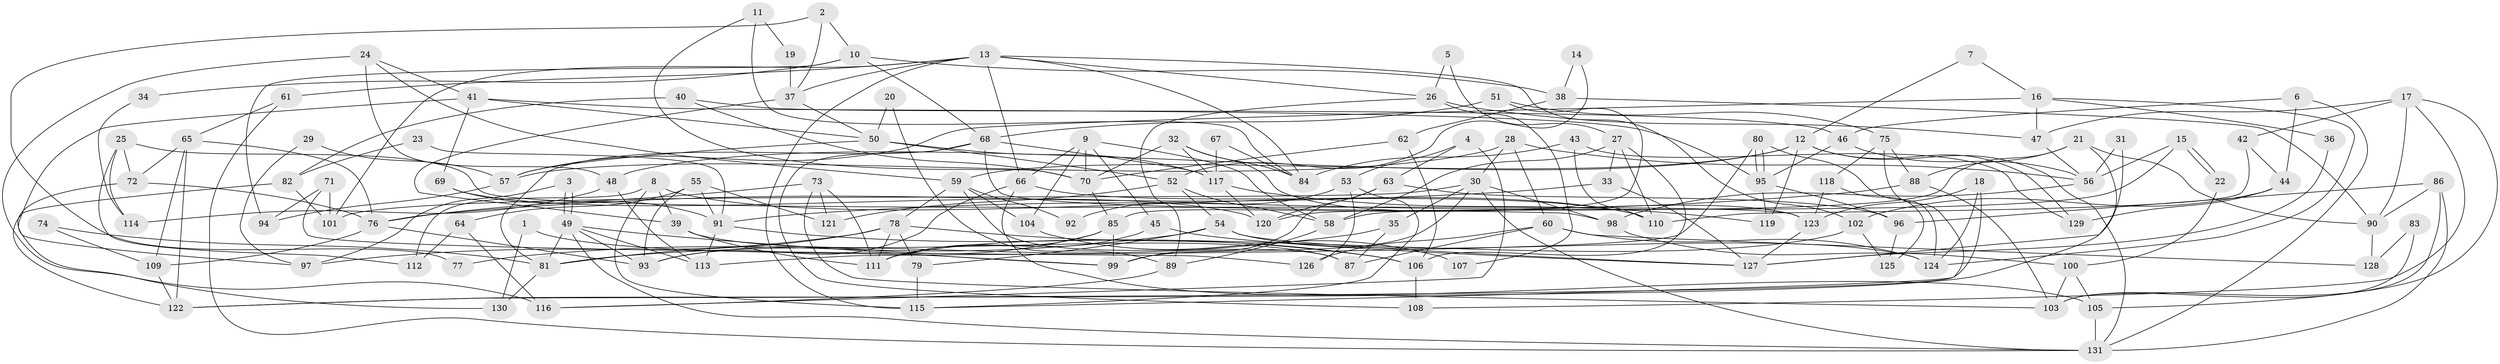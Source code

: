 // Generated by graph-tools (version 1.1) at 2025/36/03/09/25 02:36:18]
// undirected, 131 vertices, 262 edges
graph export_dot {
graph [start="1"]
  node [color=gray90,style=filled];
  1;
  2;
  3;
  4;
  5;
  6;
  7;
  8;
  9;
  10;
  11;
  12;
  13;
  14;
  15;
  16;
  17;
  18;
  19;
  20;
  21;
  22;
  23;
  24;
  25;
  26;
  27;
  28;
  29;
  30;
  31;
  32;
  33;
  34;
  35;
  36;
  37;
  38;
  39;
  40;
  41;
  42;
  43;
  44;
  45;
  46;
  47;
  48;
  49;
  50;
  51;
  52;
  53;
  54;
  55;
  56;
  57;
  58;
  59;
  60;
  61;
  62;
  63;
  64;
  65;
  66;
  67;
  68;
  69;
  70;
  71;
  72;
  73;
  74;
  75;
  76;
  77;
  78;
  79;
  80;
  81;
  82;
  83;
  84;
  85;
  86;
  87;
  88;
  89;
  90;
  91;
  92;
  93;
  94;
  95;
  96;
  97;
  98;
  99;
  100;
  101;
  102;
  103;
  104;
  105;
  106;
  107;
  108;
  109;
  110;
  111;
  112;
  113;
  114;
  115;
  116;
  117;
  118;
  119;
  120;
  121;
  122;
  123;
  124;
  125;
  126;
  127;
  128;
  129;
  130;
  131;
  1 -- 130;
  1 -- 99;
  2 -- 37;
  2 -- 10;
  2 -- 77;
  3 -- 49;
  3 -- 49;
  3 -- 97;
  4 -- 63;
  4 -- 116;
  4 -- 53;
  5 -- 26;
  5 -- 27;
  6 -- 44;
  6 -- 131;
  6 -- 46;
  7 -- 16;
  7 -- 12;
  8 -- 39;
  8 -- 115;
  8 -- 110;
  8 -- 112;
  9 -- 66;
  9 -- 45;
  9 -- 58;
  9 -- 70;
  9 -- 104;
  10 -- 38;
  10 -- 68;
  10 -- 34;
  10 -- 94;
  11 -- 70;
  11 -- 84;
  11 -- 19;
  12 -- 119;
  12 -- 59;
  12 -- 48;
  12 -- 129;
  12 -- 131;
  13 -- 101;
  13 -- 66;
  13 -- 26;
  13 -- 37;
  13 -- 61;
  13 -- 84;
  13 -- 102;
  13 -- 115;
  14 -- 52;
  14 -- 38;
  15 -- 22;
  15 -- 22;
  15 -- 56;
  15 -- 58;
  16 -- 57;
  16 -- 124;
  16 -- 36;
  16 -- 47;
  17 -- 90;
  17 -- 42;
  17 -- 47;
  17 -- 105;
  17 -- 108;
  18 -- 123;
  18 -- 122;
  18 -- 124;
  19 -- 37;
  20 -- 50;
  20 -- 89;
  21 -- 88;
  21 -- 120;
  21 -- 90;
  21 -- 122;
  22 -- 100;
  23 -- 82;
  23 -- 91;
  24 -- 59;
  24 -- 41;
  24 -- 48;
  24 -- 116;
  25 -- 112;
  25 -- 123;
  25 -- 72;
  25 -- 114;
  26 -- 47;
  26 -- 89;
  26 -- 107;
  27 -- 106;
  27 -- 58;
  27 -- 33;
  27 -- 110;
  28 -- 30;
  28 -- 56;
  28 -- 57;
  28 -- 60;
  29 -- 57;
  29 -- 97;
  30 -- 99;
  30 -- 131;
  30 -- 35;
  30 -- 98;
  30 -- 101;
  31 -- 56;
  31 -- 127;
  32 -- 70;
  32 -- 117;
  32 -- 84;
  32 -- 123;
  33 -- 76;
  33 -- 127;
  34 -- 114;
  35 -- 81;
  35 -- 87;
  36 -- 127;
  37 -- 50;
  37 -- 39;
  38 -- 62;
  38 -- 90;
  39 -- 87;
  39 -- 111;
  40 -- 82;
  40 -- 46;
  40 -- 70;
  41 -- 95;
  41 -- 50;
  41 -- 69;
  41 -- 97;
  42 -- 44;
  42 -- 110;
  43 -- 110;
  43 -- 84;
  43 -- 129;
  44 -- 102;
  44 -- 129;
  45 -- 127;
  45 -- 111;
  46 -- 56;
  46 -- 95;
  47 -- 56;
  48 -- 113;
  48 -- 114;
  49 -- 93;
  49 -- 81;
  49 -- 99;
  49 -- 113;
  49 -- 131;
  50 -- 52;
  50 -- 117;
  50 -- 57;
  51 -- 85;
  51 -- 68;
  51 -- 75;
  52 -- 121;
  52 -- 58;
  52 -- 54;
  53 -- 115;
  53 -- 92;
  53 -- 126;
  54 -- 124;
  54 -- 77;
  54 -- 79;
  54 -- 127;
  55 -- 91;
  55 -- 93;
  55 -- 64;
  55 -- 121;
  56 -- 98;
  57 -- 94;
  58 -- 89;
  59 -- 78;
  59 -- 87;
  59 -- 92;
  59 -- 104;
  60 -- 124;
  60 -- 87;
  60 -- 126;
  60 -- 128;
  61 -- 131;
  61 -- 65;
  62 -- 70;
  62 -- 106;
  63 -- 99;
  63 -- 96;
  63 -- 120;
  64 -- 116;
  64 -- 112;
  65 -- 76;
  65 -- 72;
  65 -- 109;
  65 -- 122;
  66 -- 110;
  66 -- 105;
  66 -- 93;
  67 -- 117;
  67 -- 84;
  68 -- 81;
  68 -- 108;
  68 -- 98;
  68 -- 117;
  69 -- 91;
  69 -- 120;
  70 -- 85;
  71 -- 126;
  71 -- 94;
  71 -- 101;
  72 -- 76;
  72 -- 130;
  73 -- 76;
  73 -- 111;
  73 -- 103;
  73 -- 121;
  74 -- 81;
  74 -- 109;
  75 -- 118;
  75 -- 88;
  75 -- 115;
  76 -- 109;
  76 -- 93;
  78 -- 111;
  78 -- 79;
  78 -- 81;
  78 -- 97;
  78 -- 106;
  79 -- 115;
  80 -- 95;
  80 -- 95;
  80 -- 113;
  80 -- 124;
  81 -- 130;
  82 -- 122;
  82 -- 101;
  83 -- 103;
  83 -- 128;
  85 -- 93;
  85 -- 99;
  85 -- 111;
  86 -- 131;
  86 -- 103;
  86 -- 90;
  86 -- 96;
  88 -- 103;
  88 -- 91;
  89 -- 116;
  90 -- 128;
  91 -- 113;
  91 -- 106;
  95 -- 96;
  95 -- 119;
  96 -- 125;
  98 -- 100;
  100 -- 105;
  100 -- 103;
  102 -- 111;
  102 -- 125;
  104 -- 107;
  105 -- 131;
  106 -- 108;
  109 -- 122;
  117 -- 120;
  117 -- 119;
  118 -- 125;
  118 -- 123;
  123 -- 127;
}

